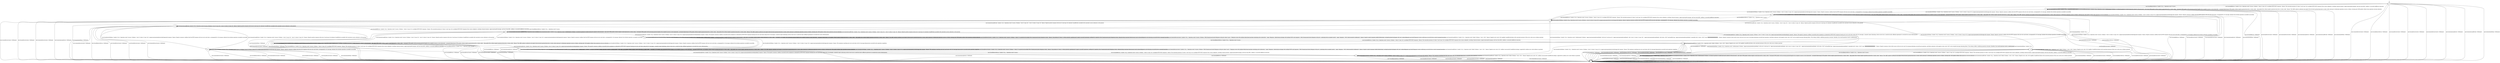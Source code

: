 digraph g {

	s0 [shape="circle" label="s0"];
	s1 [shape="circle" label="s1"];
	s2 [shape="circle" label="s2"];
	s3 [shape="circle" label="s3"];
	s4 [shape="circle" label="s4"];
	s5 [shape="circle" label="s5"];
	s6 [shape="circle" label="s6"];
	s7 [shape="circle" label="s7"];
	s8 [shape="circle" label="s8"];
	s9 [shape="circle" label="s9"];
	s10 [shape="circle" label="s10"];
	s11 [shape="circle" label="s11"];
	s12 [shape="circle" label="s12"];
	s13 [shape="circle" label="s13"];
	s14 [shape="circle" label="s14"];
	s0 -> s2 [label="user1|remote|DeviceControl / NoElement"];
	s0 -> s1 [label="user1|local|AddDevice / Symbol: CLS_0. Operation result: Success. Evidence: ''status':0,'msg':'ok'' in multiple HTTP POST responses'. Reason: The consistent presence of 'status':0 and 'msg':'ok' in multiple HTTP POST responses from various endpoints, including /vtproxy/common, /appsync/group/dev/manage, and local cloud APIs, confirms a successful AddDevice execution."];
	s0 -> s2 [label="user1|local|RemoveDevice / NoElement"];
	s0 -> s2 [label="user1|local|DeviceControl / NoElement"];
	s0 -> s4 [label="user1|local|InviteToHome / Symbol: CLS_0. Operation result: Success. Evidence: ''error':0,'status':0,'msg':'ok'' in /appsync/group/member/invited/reqqrcode response'. Reason: Majority consensus confirms that the HTTP response with zero error and status, accompanied by 'ok' message, indicates the invitation operation succeeded successfully."];
	s0 -> s2 [label="user2|local|DeviceControl / NoElement"];
	s0 -> s2 [label="user2|remote|DeviceControl / NoElement"];
	s0 -> s2 [label="user2|remote|AcceptInvite / NoElement"];
	s0 -> s2 [label="user2|remote|ScanQRCode / NoElement"];
	s0 -> s2 [label="user2|remote|QuitHome / NoElement"];
	s1 -> s1 [label="user1|remote|DeviceControl / Symbol: CLS_-1. Operation result: Success."];
	s1 -> s2 [label="user1|local|AddDevice / NoElement"];
	s1 -> s0 [label="user1|local|RemoveDevice / Symbol: CLS_-1. Operation result: Success."];
	s1 -> s1 [label="user1|local|DeviceControl / Symbol: CLS_0. Operation result: Undetermined. Evidence: 'no decisive payload or header keywords related to DeviceControl'; 'only short UDP packets without explicit control keywords or status codes'; 'Sustained UDP packets with increasing payload lengths but no explicit success or error keywords'; 'sustained bidirectional UDP packets without explicit payload keywords or status codes'; 'udp packets flow without explicit operation keywords or status codes'. Reason: The traffic captures uniformly lack explicit DeviceControl payload keywords or status codes necessary to determine operation success or failure, showing only UDP packets without clear operation outcome indicators."];
	s1 -> s3 [label="user1|local|InviteToHome / Symbol: CLS_0. Operation result: Success. Evidence: ''error':0,'status':0,'msg':'ok'' in /appsync/group/member/invited/reqqrcode response'. Reason: Majority consensus confirms that the HTTP response with zero error and status, accompanied by 'ok' message, indicates the invitation operation succeeded successfully."];
	s1 -> s2 [label="user2|local|DeviceControl / NoElement"];
	s1 -> s2 [label="user2|remote|DeviceControl / NoElement"];
	s1 -> s2 [label="user2|remote|AcceptInvite / NoElement"];
	s1 -> s2 [label="user2|remote|ScanQRCode / NoElement"];
	s1 -> s2 [label="user2|remote|QuitHome / NoElement"];
	s2 -> s2 [label="user1|remote|DeviceControl / NoElement"];
	s2 -> s2 [label="user1|local|AddDevice / NoElement"];
	s2 -> s2 [label="user1|local|RemoveDevice / NoElement"];
	s2 -> s2 [label="user1|local|DeviceControl / NoElement"];
	s2 -> s2 [label="user1|local|InviteToHome / NoElement"];
	s2 -> s2 [label="user2|local|DeviceControl / NoElement"];
	s2 -> s2 [label="user2|remote|DeviceControl / NoElement"];
	s2 -> s2 [label="user2|remote|AcceptInvite / NoElement"];
	s2 -> s2 [label="user2|remote|ScanQRCode / NoElement"];
	s2 -> s2 [label="user2|remote|QuitHome / NoElement"];
	s3 -> s3 [label="user1|remote|DeviceControl / Symbol: CLS_-1. Operation result: Success."];
	s3 -> s2 [label="user1|local|AddDevice / NoElement"];
	s3 -> s4 [label="user1|local|RemoveDevice / Symbol: CLS_-1. Operation result: Success."];
	s3 -> s3 [label="user1|local|DeviceControl / Symbol: CLS_0. Operation result: Undetermined. Evidence: 'no decisive payload or header keywords related to DeviceControl'; 'only short UDP packets without explicit control keywords or status codes'; 'Sustained UDP packets with increasing payload lengths but no explicit success or error keywords'; 'sustained bidirectional UDP packets without explicit payload keywords or status codes'; 'udp packets flow without explicit operation keywords or status codes'. Reason: The traffic captures uniformly lack explicit DeviceControl payload keywords or status codes necessary to determine operation success or failure, showing only UDP packets without clear operation outcome indicators."];
	s3 -> s3 [label="user1|local|InviteToHome / Symbol: CLS_0. Operation result: Success. Evidence: ''error':0,'status':0,'msg':'ok'' in /appsync/group/member/invited/reqqrcode response'. Reason: Majority consensus confirms that the HTTP response with zero error and status, accompanied by 'ok' message, indicates the invitation operation succeeded successfully."];
	s3 -> s2 [label="user2|local|DeviceControl / NoElement"];
	s3 -> s2 [label="user2|remote|DeviceControl / NoElement"];
	s3 -> s2 [label="user2|remote|AcceptInvite / NoElement"];
	s3 -> s5 [label="user2|remote|ScanQRCode / Symbol: CLS_0. Operation result: Success. Evidence: ''error':0,'msg':'ok''; ''error':0,'status':0,'msg':'ok''. Reason: Majority positive response with error=0 and msg='ok' indicates ScanQRCode succeeded with consistent success indicators in the payload."];
	s3 -> s2 [label="user2|remote|QuitHome / NoElement"];
	s4 -> s2 [label="user1|remote|DeviceControl / NoElement"];
	s4 -> s3 [label="user1|local|AddDevice / Symbol: CLS_0. Operation result: Success. Evidence: ''status':0,'msg':'ok'' in multiple HTTP POST responses'. Reason: The consistent presence of 'status':0 and 'msg':'ok' in multiple HTTP POST responses from various endpoints, including /vtproxy/common, /appsync/group/dev/manage, and local cloud APIs, confirms a successful AddDevice execution."];
	s4 -> s2 [label="user1|local|RemoveDevice / NoElement"];
	s4 -> s2 [label="user1|local|DeviceControl / NoElement"];
	s4 -> s4 [label="user1|local|InviteToHome / Symbol: CLS_0. Operation result: Success. Evidence: ''error':0,'status':0,'msg':'ok'' in /appsync/group/member/invited/reqqrcode response'. Reason: Majority consensus confirms that the HTTP response with zero error and status, accompanied by 'ok' message, indicates the invitation operation succeeded successfully."];
	s4 -> s2 [label="user2|local|DeviceControl / NoElement"];
	s4 -> s2 [label="user2|remote|DeviceControl / NoElement"];
	s4 -> s2 [label="user2|remote|AcceptInvite / NoElement"];
	s4 -> s10 [label="user2|remote|ScanQRCode / Symbol: CLS_0. Operation result: Success. Evidence: ''error':0,'msg':'ok''; ''error':0,'status':0,'msg':'ok''. Reason: Majority positive response with error=0 and msg='ok' indicates ScanQRCode succeeded with consistent success indicators in the payload."];
	s4 -> s2 [label="user2|remote|QuitHome / NoElement"];
	s5 -> s5 [label="user1|remote|DeviceControl / Symbol: CLS_-1. Operation result: Success."];
	s5 -> s2 [label="user1|local|AddDevice / NoElement"];
	s5 -> s10 [label="user1|local|RemoveDevice / Symbol: CLS_-1. Operation result: Success."];
	s5 -> s5 [label="user1|local|DeviceControl / Symbol: CLS_0. Operation result: Undetermined. Evidence: 'no decisive payload or header keywords related to DeviceControl'; 'only short UDP packets without explicit control keywords or status codes'; 'Sustained UDP packets with increasing payload lengths but no explicit success or error keywords'; 'sustained bidirectional UDP packets without explicit payload keywords or status codes'; 'udp packets flow without explicit operation keywords or status codes'. Reason: The traffic captures uniformly lack explicit DeviceControl payload keywords or status codes necessary to determine operation success or failure, showing only UDP packets without clear operation outcome indicators."];
	s5 -> s14 [label="user1|local|InviteToHome / Symbol: CLS_0. Operation result: Success. Evidence: ''error':0,'status':0,'msg':'ok'' in /appsync/group/member/invited/reqqrcode response'. Reason: Majority consensus confirms that the HTTP response with zero error and status, accompanied by 'ok' message, indicates the invitation operation succeeded successfully."];
	s5 -> s2 [label="user2|local|DeviceControl / NoElement"];
	s5 -> s2 [label="user2|remote|DeviceControl / NoElement"];
	s5 -> s6 [label="user2|remote|AcceptInvite / Symbol: CLS_0. Operation result: Success. Evidence: 'error':0,'status':0,'msg':'ok' in /appsync/group/member/invited/joinfamily response'. Reason: The majority consensus confirms successful invite acceptance as indicated by HTTP POST responses bearing zero error and status along with 'ok' messages; a minority report indicating a device reset error is noted but lacks sufficient agreement to override the success determination."];
	s5 -> s5 [label="user2|remote|ScanQRCode / Symbol: CLS_0. Operation result: Success. Evidence: ''error':0,'msg':'ok''; ''error':0,'status':0,'msg':'ok''. Reason: Majority positive response with error=0 and msg='ok' indicates ScanQRCode succeeded with consistent success indicators in the payload."];
	s5 -> s2 [label="user2|remote|QuitHome / NoElement"];
	s6 -> s6 [label="user1|remote|DeviceControl / Symbol: CLS_-1. Operation result: Success."];
	s6 -> s2 [label="user1|local|AddDevice / NoElement"];
	s6 -> s8 [label="user1|local|RemoveDevice / Symbol: CLS_-1. Operation result: Success."];
	s6 -> s6 [label="user1|local|DeviceControl / Symbol: CLS_0. Operation result: Undetermined. Evidence: 'no decisive payload or header keywords related to DeviceControl'; 'only short UDP packets without explicit control keywords or status codes'; 'Sustained UDP packets with increasing payload lengths but no explicit success or error keywords'; 'sustained bidirectional UDP packets without explicit payload keywords or status codes'; 'udp packets flow without explicit operation keywords or status codes'. Reason: The traffic captures uniformly lack explicit DeviceControl payload keywords or status codes necessary to determine operation success or failure, showing only UDP packets without clear operation outcome indicators."];
	s6 -> s7 [label="user1|local|InviteToHome / Symbol: CLS_1. Operation result: Success. Evidence: ''error':0,'status':0,'msg':'ok'' in /appsync/group/member/invited/reqqrcode response'. Reason: The unanimous matching zero error and status with 'ok' message demonstrate successful invite operation completion."];
	s6 -> s6 [label="user2|local|DeviceControl / Symbol: CLS_0. Operation result: Success. Evidence: ''status':0' in payload and multiple DNA.TransmissionControl Response events'. Reason: The presence of 'status':0 within payloads unambiguously signals successful operations confirmed by repetitive DNA.TransmissionControl Response events, demonstrating consistent bidirectional control acknowledgments and indicating successful device command execution."];
	s6 -> s6 [label="user2|remote|DeviceControl / Symbol: CLS_1. Operation result: Success. Evidence: 'DNA.TransmissionControl Response with pwri values 0 and 1'; 'Response event with multiple bidirectional payloads indicating active interaction'; ''name':'Response', bidirectional exchange with multiple POSTs and responses'; 'DNA.TransmissionControl Response with pwri:1 indicating device accepted control'; ''name':'Response', 'POST /device/control/v2/sdkcontrol''. Reason: Majority control responses exhibit bidirectional, sustained payload exchanges with 'pwri' acknowledgments and valid 'Response' events confirming successful device control command execution."];
	s6 -> s2 [label="user2|remote|AcceptInvite / NoElement"];
	s6 -> s6 [label="user2|remote|ScanQRCode / Symbol: CLS_1. Operation result: Failed. Evidence: ''error':-2010''. Reason: Negative error code -2010 signifies ScanQRCode failure with consistent presence of this error code across evidence payloads."];
	s6 -> s11 [label="user2|remote|QuitHome / Symbol: CLS_1. "];
	s7 -> s7 [label="user1|remote|DeviceControl / Symbol: CLS_-1. Operation result: Success."];
	s7 -> s2 [label="user1|local|AddDevice / NoElement"];
	s7 -> s9 [label="user1|local|RemoveDevice / Symbol: CLS_-1. Operation result: Success."];
	s7 -> s7 [label="user1|local|DeviceControl / Symbol: CLS_0. Operation result: Undetermined. Evidence: 'no decisive payload or header keywords related to DeviceControl'; 'only short UDP packets without explicit control keywords or status codes'; 'Sustained UDP packets with increasing payload lengths but no explicit success or error keywords'; 'sustained bidirectional UDP packets without explicit payload keywords or status codes'; 'udp packets flow without explicit operation keywords or status codes'. Reason: The traffic captures uniformly lack explicit DeviceControl payload keywords or status codes necessary to determine operation success or failure, showing only UDP packets without clear operation outcome indicators."];
	s7 -> s7 [label="user1|local|InviteToHome / Symbol: CLS_1. Operation result: Success. Evidence: ''error':0,'status':0,'msg':'ok'' in /appsync/group/member/invited/reqqrcode response'. Reason: The unanimous matching zero error and status with 'ok' message demonstrate successful invite operation completion."];
	s7 -> s7 [label="user2|local|DeviceControl / Symbol: CLS_0. Operation result: Success. Evidence: ''status':0' in payload and multiple DNA.TransmissionControl Response events'. Reason: The presence of 'status':0 within payloads unambiguously signals successful operations confirmed by repetitive DNA.TransmissionControl Response events, demonstrating consistent bidirectional control acknowledgments and indicating successful device command execution."];
	s7 -> s7 [label="user2|remote|DeviceControl / Symbol: CLS_1. Operation result: Success. Evidence: 'DNA.TransmissionControl Response with pwri values 0 and 1'; 'Response event with multiple bidirectional payloads indicating active interaction'; ''name':'Response', bidirectional exchange with multiple POSTs and responses'; 'DNA.TransmissionControl Response with pwri:1 indicating device accepted control'; ''name':'Response', 'POST /device/control/v2/sdkcontrol''. Reason: Majority control responses exhibit bidirectional, sustained payload exchanges with 'pwri' acknowledgments and valid 'Response' events confirming successful device control command execution."];
	s7 -> s2 [label="user2|remote|AcceptInvite / NoElement"];
	s7 -> s7 [label="user2|remote|ScanQRCode / Symbol: CLS_2. Operation result: Failed. Evidence: ''error':-2011''. Reason: Negative error code -2011 confirms unsuccessful ScanQRCode attempt, supported by uniform error code evidence in payloads."];
	s7 -> s3 [label="user2|remote|QuitHome / Symbol: CLS_1. "];
	s8 -> s2 [label="user1|remote|DeviceControl / NoElement"];
	s8 -> s6 [label="user1|local|AddDevice / Symbol: CLS_0. Operation result: Success. Evidence: ''status':0,'msg':'ok'' in multiple HTTP POST responses'. Reason: The consistent presence of 'status':0 and 'msg':'ok' in multiple HTTP POST responses from various endpoints, including /vtproxy/common, /appsync/group/dev/manage, and local cloud APIs, confirms a successful AddDevice execution."];
	s8 -> s2 [label="user1|local|RemoveDevice / NoElement"];
	s8 -> s2 [label="user1|local|DeviceControl / NoElement"];
	s8 -> s9 [label="user1|local|InviteToHome / Symbol: CLS_1. Operation result: Success. Evidence: ''error':0,'status':0,'msg':'ok'' in /appsync/group/member/invited/reqqrcode response'. Reason: The unanimous matching zero error and status with 'ok' message demonstrate successful invite operation completion."];
	s8 -> s2 [label="user2|local|DeviceControl / NoElement"];
	s8 -> s2 [label="user2|remote|DeviceControl / NoElement"];
	s8 -> s2 [label="user2|remote|AcceptInvite / NoElement"];
	s8 -> s8 [label="user2|remote|ScanQRCode / Symbol: CLS_1. Operation result: Failed. Evidence: ''error':-2010''. Reason: Negative error code -2010 signifies ScanQRCode failure with consistent presence of this error code across evidence payloads."];
	s8 -> s12 [label="user2|remote|QuitHome / Symbol: CLS_0. Operation result: Undetermined. Evidence: '/appsync/group/member/quitfamily' with error 0 and msg 'ok'; '/appsync/group/member/quitfamily' with {'error':0,'status':0,'msg':'ok'}'; '/appsync/group/member/quitfamily' with status -30107 and garbled msg; '/appsync/group/member/quitfamily' responded with {'status':-30107,'msg':'������������'}'. Reason: Majority consensus shows both success with zero error and 'ok' message indicating successful quit operation, and failure indicators with negative status code -30107 and corrupted message indicating failure. The evidence reflects conflicting operation outcomes; therefore, the overall operation result is undetermined."];
	s9 -> s2 [label="user1|remote|DeviceControl / NoElement"];
	s9 -> s7 [label="user1|local|AddDevice / Symbol: CLS_0. Operation result: Success. Evidence: ''status':0,'msg':'ok'' in multiple HTTP POST responses'. Reason: The consistent presence of 'status':0 and 'msg':'ok' in multiple HTTP POST responses from various endpoints, including /vtproxy/common, /appsync/group/dev/manage, and local cloud APIs, confirms a successful AddDevice execution."];
	s9 -> s2 [label="user1|local|RemoveDevice / NoElement"];
	s9 -> s2 [label="user1|local|DeviceControl / NoElement"];
	s9 -> s9 [label="user1|local|InviteToHome / Symbol: CLS_1. Operation result: Success. Evidence: ''error':0,'status':0,'msg':'ok'' in /appsync/group/member/invited/reqqrcode response'. Reason: The unanimous matching zero error and status with 'ok' message demonstrate successful invite operation completion."];
	s9 -> s2 [label="user2|local|DeviceControl / NoElement"];
	s9 -> s2 [label="user2|remote|DeviceControl / NoElement"];
	s9 -> s2 [label="user2|remote|AcceptInvite / NoElement"];
	s9 -> s9 [label="user2|remote|ScanQRCode / Symbol: CLS_2. Operation result: Failed. Evidence: ''error':-2011''. Reason: Negative error code -2011 confirms unsuccessful ScanQRCode attempt, supported by uniform error code evidence in payloads."];
	s9 -> s4 [label="user2|remote|QuitHome / Symbol: CLS_0. Operation result: Undetermined. Evidence: '/appsync/group/member/quitfamily' with error 0 and msg 'ok'; '/appsync/group/member/quitfamily' with {'error':0,'status':0,'msg':'ok'}'; '/appsync/group/member/quitfamily' with status -30107 and garbled msg; '/appsync/group/member/quitfamily' responded with {'status':-30107,'msg':'������������'}'. Reason: Majority consensus shows both success with zero error and 'ok' message indicating successful quit operation, and failure indicators with negative status code -30107 and corrupted message indicating failure. The evidence reflects conflicting operation outcomes; therefore, the overall operation result is undetermined."];
	s10 -> s2 [label="user1|remote|DeviceControl / NoElement"];
	s10 -> s5 [label="user1|local|AddDevice / Symbol: CLS_0. Operation result: Success. Evidence: ''status':0,'msg':'ok'' in multiple HTTP POST responses'. Reason: The consistent presence of 'status':0 and 'msg':'ok' in multiple HTTP POST responses from various endpoints, including /vtproxy/common, /appsync/group/dev/manage, and local cloud APIs, confirms a successful AddDevice execution."];
	s10 -> s2 [label="user1|local|RemoveDevice / NoElement"];
	s10 -> s2 [label="user1|local|DeviceControl / NoElement"];
	s10 -> s13 [label="user1|local|InviteToHome / Symbol: CLS_0. Operation result: Success. Evidence: ''error':0,'status':0,'msg':'ok'' in /appsync/group/member/invited/reqqrcode response'. Reason: Majority consensus confirms that the HTTP response with zero error and status, accompanied by 'ok' message, indicates the invitation operation succeeded successfully."];
	s10 -> s2 [label="user2|local|DeviceControl / NoElement"];
	s10 -> s2 [label="user2|remote|DeviceControl / NoElement"];
	s10 -> s8 [label="user2|remote|AcceptInvite / Symbol: CLS_0. Operation result: Success. Evidence: 'error':0,'status':0,'msg':'ok' in /appsync/group/member/invited/joinfamily response'. Reason: The majority consensus confirms successful invite acceptance as indicated by HTTP POST responses bearing zero error and status along with 'ok' messages; a minority report indicating a device reset error is noted but lacks sufficient agreement to override the success determination."];
	s10 -> s10 [label="user2|remote|ScanQRCode / Symbol: CLS_0. Operation result: Success. Evidence: ''error':0,'msg':'ok''; ''error':0,'status':0,'msg':'ok''. Reason: Majority positive response with error=0 and msg='ok' indicates ScanQRCode succeeded with consistent success indicators in the payload."];
	s10 -> s2 [label="user2|remote|QuitHome / NoElement"];
	s11 -> s11 [label="user1|remote|DeviceControl / Symbol: CLS_-1. Operation result: Success."];
	s11 -> s2 [label="user1|local|AddDevice / NoElement"];
	s11 -> s12 [label="user1|local|RemoveDevice / Symbol: CLS_-1. Operation result: Success."];
	s11 -> s11 [label="user1|local|DeviceControl / Symbol: CLS_0. Operation result: Undetermined. Evidence: 'no decisive payload or header keywords related to DeviceControl'; 'only short UDP packets without explicit control keywords or status codes'; 'Sustained UDP packets with increasing payload lengths but no explicit success or error keywords'; 'sustained bidirectional UDP packets without explicit payload keywords or status codes'; 'udp packets flow without explicit operation keywords or status codes'. Reason: The traffic captures uniformly lack explicit DeviceControl payload keywords or status codes necessary to determine operation success or failure, showing only UDP packets without clear operation outcome indicators."];
	s11 -> s3 [label="user1|local|InviteToHome / Symbol: CLS_0. Operation result: Success. Evidence: ''error':0,'status':0,'msg':'ok'' in /appsync/group/member/invited/reqqrcode response'. Reason: Majority consensus confirms that the HTTP response with zero error and status, accompanied by 'ok' message, indicates the invitation operation succeeded successfully."];
	s11 -> s2 [label="user2|local|DeviceControl / NoElement"];
	s11 -> s2 [label="user2|remote|DeviceControl / NoElement"];
	s11 -> s2 [label="user2|remote|AcceptInvite / NoElement"];
	s11 -> s11 [label="user2|remote|ScanQRCode / Symbol: CLS_1. Operation result: Failed. Evidence: ''error':-2010''. Reason: Negative error code -2010 signifies ScanQRCode failure with consistent presence of this error code across evidence payloads."];
	s11 -> s2 [label="user2|remote|QuitHome / NoElement"];
	s12 -> s2 [label="user1|remote|DeviceControl / NoElement"];
	s12 -> s11 [label="user1|local|AddDevice / Symbol: CLS_0. Operation result: Success. Evidence: ''status':0,'msg':'ok'' in multiple HTTP POST responses'. Reason: The consistent presence of 'status':0 and 'msg':'ok' in multiple HTTP POST responses from various endpoints, including /vtproxy/common, /appsync/group/dev/manage, and local cloud APIs, confirms a successful AddDevice execution."];
	s12 -> s2 [label="user1|local|RemoveDevice / NoElement"];
	s12 -> s2 [label="user1|local|DeviceControl / NoElement"];
	s12 -> s4 [label="user1|local|InviteToHome / Symbol: CLS_0. Operation result: Success. Evidence: ''error':0,'status':0,'msg':'ok'' in /appsync/group/member/invited/reqqrcode response'. Reason: Majority consensus confirms that the HTTP response with zero error and status, accompanied by 'ok' message, indicates the invitation operation succeeded successfully."];
	s12 -> s2 [label="user2|local|DeviceControl / NoElement"];
	s12 -> s2 [label="user2|remote|DeviceControl / NoElement"];
	s12 -> s2 [label="user2|remote|AcceptInvite / NoElement"];
	s12 -> s12 [label="user2|remote|ScanQRCode / Symbol: CLS_1. Operation result: Failed. Evidence: ''error':-2010''. Reason: Negative error code -2010 signifies ScanQRCode failure with consistent presence of this error code across evidence payloads."];
	s12 -> s2 [label="user2|remote|QuitHome / NoElement"];
	s13 -> s2 [label="user1|remote|DeviceControl / NoElement"];
	s13 -> s14 [label="user1|local|AddDevice / Symbol: CLS_0. Operation result: Success. Evidence: ''status':0,'msg':'ok'' in multiple HTTP POST responses'. Reason: The consistent presence of 'status':0 and 'msg':'ok' in multiple HTTP POST responses from various endpoints, including /vtproxy/common, /appsync/group/dev/manage, and local cloud APIs, confirms a successful AddDevice execution."];
	s13 -> s2 [label="user1|local|RemoveDevice / NoElement"];
	s13 -> s2 [label="user1|local|DeviceControl / NoElement"];
	s13 -> s13 [label="user1|local|InviteToHome / Symbol: CLS_0. Operation result: Success. Evidence: ''error':0,'status':0,'msg':'ok'' in /appsync/group/member/invited/reqqrcode response'. Reason: Majority consensus confirms that the HTTP response with zero error and status, accompanied by 'ok' message, indicates the invitation operation succeeded successfully."];
	s13 -> s2 [label="user2|local|DeviceControl / NoElement"];
	s13 -> s2 [label="user2|remote|DeviceControl / NoElement"];
	s13 -> s9 [label="user2|remote|AcceptInvite / Symbol: CLS_0. Operation result: Success. Evidence: 'error':0,'status':0,'msg':'ok' in /appsync/group/member/invited/joinfamily response'. Reason: The majority consensus confirms successful invite acceptance as indicated by HTTP POST responses bearing zero error and status along with 'ok' messages; a minority report indicating a device reset error is noted but lacks sufficient agreement to override the success determination."];
	s13 -> s10 [label="user2|remote|ScanQRCode / Symbol: CLS_0. Operation result: Success. Evidence: ''error':0,'msg':'ok''; ''error':0,'status':0,'msg':'ok''. Reason: Majority positive response with error=0 and msg='ok' indicates ScanQRCode succeeded with consistent success indicators in the payload."];
	s13 -> s2 [label="user2|remote|QuitHome / NoElement"];
	s14 -> s14 [label="user1|remote|DeviceControl / Symbol: CLS_-1. Operation result: Success."];
	s14 -> s2 [label="user1|local|AddDevice / NoElement"];
	s14 -> s13 [label="user1|local|RemoveDevice / Symbol: CLS_-1. Operation result: Success."];
	s14 -> s14 [label="user1|local|DeviceControl / Symbol: CLS_0. Operation result: Undetermined. Evidence: 'no decisive payload or header keywords related to DeviceControl'; 'only short UDP packets without explicit control keywords or status codes'; 'Sustained UDP packets with increasing payload lengths but no explicit success or error keywords'; 'sustained bidirectional UDP packets without explicit payload keywords or status codes'; 'udp packets flow without explicit operation keywords or status codes'. Reason: The traffic captures uniformly lack explicit DeviceControl payload keywords or status codes necessary to determine operation success or failure, showing only UDP packets without clear operation outcome indicators."];
	s14 -> s14 [label="user1|local|InviteToHome / Symbol: CLS_0. Operation result: Success. Evidence: ''error':0,'status':0,'msg':'ok'' in /appsync/group/member/invited/reqqrcode response'. Reason: Majority consensus confirms that the HTTP response with zero error and status, accompanied by 'ok' message, indicates the invitation operation succeeded successfully."];
	s14 -> s2 [label="user2|local|DeviceControl / NoElement"];
	s14 -> s2 [label="user2|remote|DeviceControl / NoElement"];
	s14 -> s7 [label="user2|remote|AcceptInvite / Symbol: CLS_0. Operation result: Success. Evidence: 'error':0,'status':0,'msg':'ok' in /appsync/group/member/invited/joinfamily response'. Reason: The majority consensus confirms successful invite acceptance as indicated by HTTP POST responses bearing zero error and status along with 'ok' messages; a minority report indicating a device reset error is noted but lacks sufficient agreement to override the success determination."];
	s14 -> s5 [label="user2|remote|ScanQRCode / Symbol: CLS_0. Operation result: Success. Evidence: ''error':0,'msg':'ok''; ''error':0,'status':0,'msg':'ok''. Reason: Majority positive response with error=0 and msg='ok' indicates ScanQRCode succeeded with consistent success indicators in the payload."];
	s14 -> s2 [label="user2|remote|QuitHome / NoElement"];

__start0 [label="" shape="none" width="0" height="0"];
__start0 -> s0;

}
